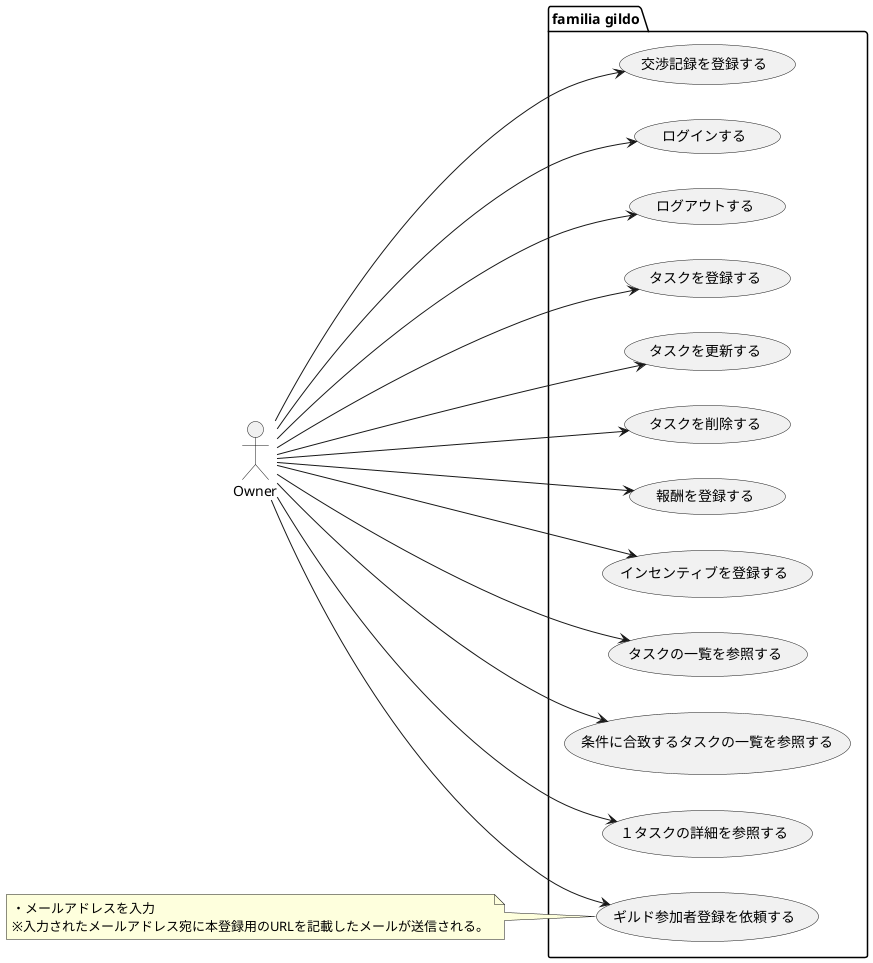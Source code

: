 @startuml

left to right direction

actor Owner as o

package "familia gildo" {
    usecase "ログインする" as loginByOwner
    usecase "ログアウトする" as logoutByOwner
    usecase "ギルド参加者登録を依頼する" as requestCreateParticipant
    usecase "タスクを登録する" as createTask
    usecase "タスクを更新する" as updateTask
    usecase "タスクを削除する" as deleteTask
    usecase "報酬を登録する" as createReward
    usecase "インセンティブを登録する" as createIncentive
    usecase "タスクの一覧を参照する" as listTask
    usecase "条件に合致するタスクの一覧を参照する" as findTask
    usecase "１タスクの詳細を参照する" as getTask
    usecase "交渉記録を登録する" as createNegotiationRecord
}

o --> loginByOwner
o --> logoutByOwner
o --> requestCreateParticipant
o --> createTask
o --> updateTask
o --> deleteTask
o --> createReward
o --> createIncentive
o --> listTask
o --> findTask
o --> getTask
o --> createNegotiationRecord

note left of requestCreateParticipant
・メールアドレスを入力
※入力されたメールアドレス宛に本登録用のURLを記載したメールが送信される。
end note

@enduml

